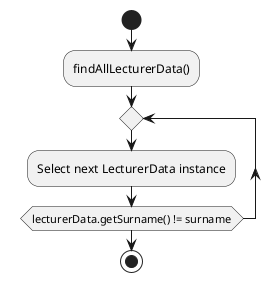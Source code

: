 @startuml
start
:findAllLecturerData();
repeat
:Select next LecturerData instance;
repeat while (lecturerData.getSurname() != surname)
stop
@enduml